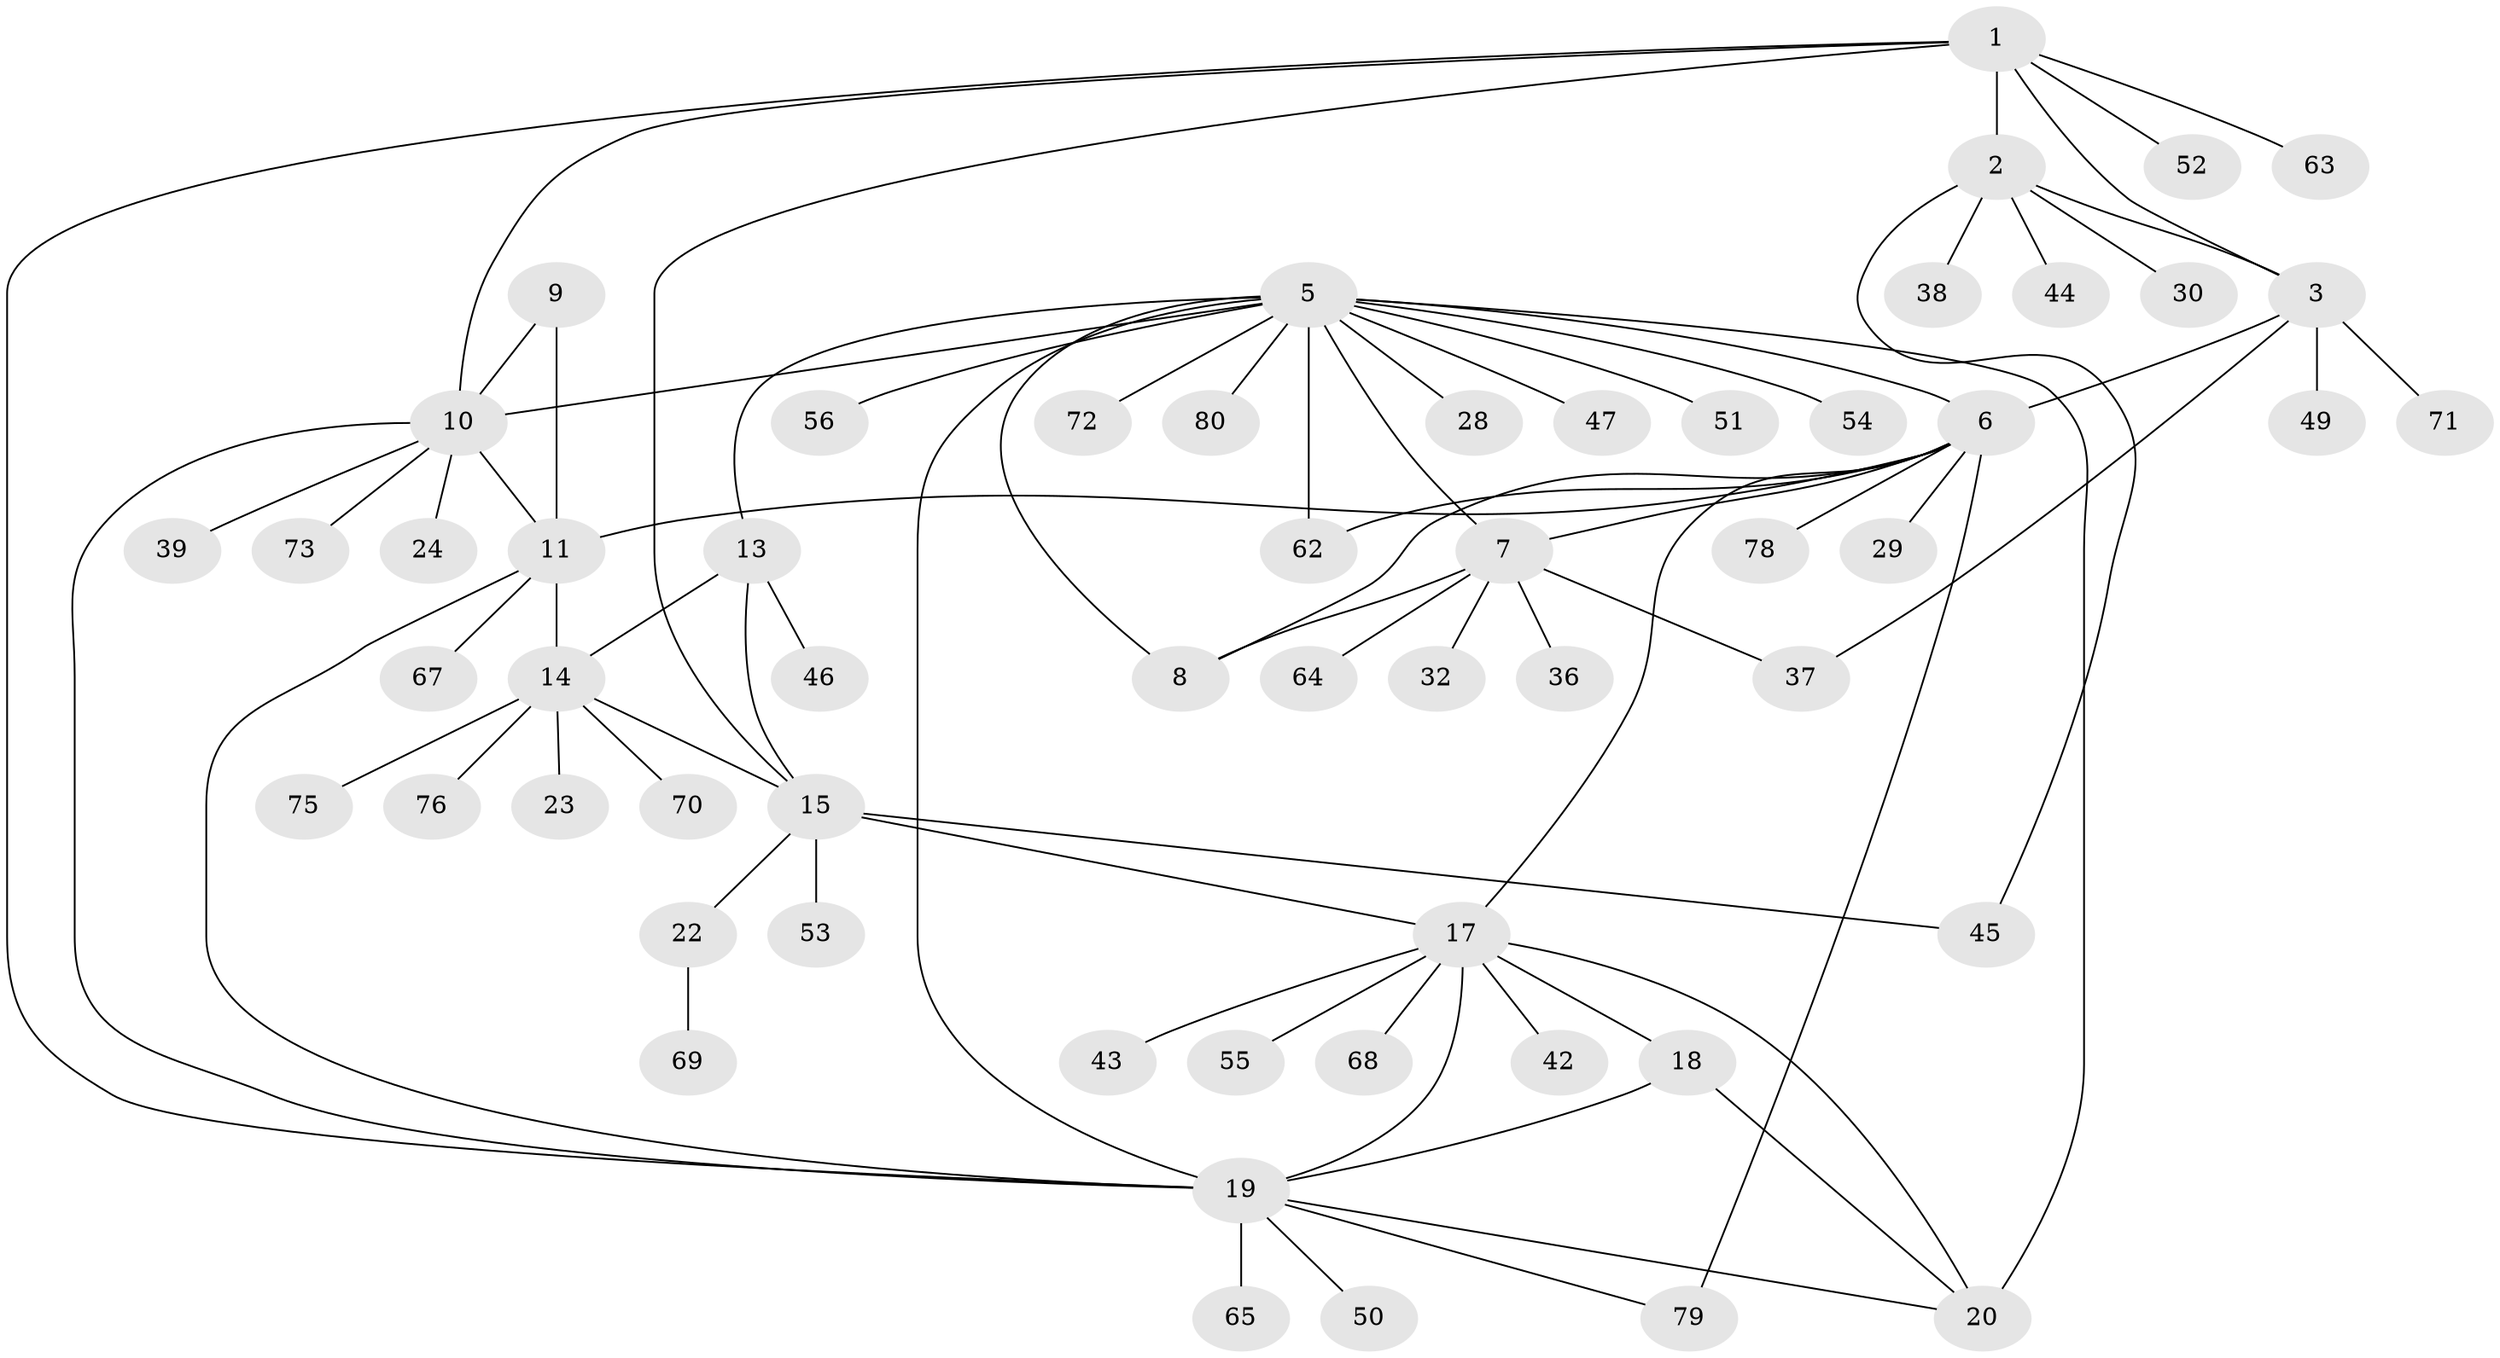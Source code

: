 // original degree distribution, {7: 0.025, 8: 0.0375, 4: 0.075, 14: 0.0125, 6: 0.0375, 10: 0.0375, 3: 0.0625, 9: 0.0125, 5: 0.0125, 1: 0.5625, 2: 0.125}
// Generated by graph-tools (version 1.1) at 2025/11/02/27/25 16:11:29]
// undirected, 58 vertices, 80 edges
graph export_dot {
graph [start="1"]
  node [color=gray90,style=filled];
  1 [super="+4"];
  2 [super="+41"];
  3 [super="+74"];
  5 [super="+25"];
  6 [super="+27"];
  7 [super="+21"];
  8 [super="+31"];
  9 [super="+26"];
  10 [super="+61"];
  11 [super="+12"];
  13 [super="+48"];
  14 [super="+16"];
  15 [super="+40"];
  17 [super="+33"];
  18 [super="+60"];
  19 [super="+35"];
  20 [super="+66"];
  22 [super="+57"];
  23;
  24;
  28 [super="+58"];
  29;
  30 [super="+77"];
  32 [super="+34"];
  36;
  37;
  38;
  39;
  42;
  43;
  44;
  45;
  46;
  47;
  49;
  50;
  51 [super="+59"];
  52;
  53;
  54;
  55;
  56;
  62;
  63;
  64;
  65;
  67;
  68;
  69;
  70;
  71;
  72;
  73;
  75;
  76;
  78;
  79;
  80;
  1 -- 2 [weight=2];
  1 -- 3 [weight=2];
  1 -- 10;
  1 -- 19;
  1 -- 52;
  1 -- 63;
  1 -- 15;
  2 -- 3;
  2 -- 30;
  2 -- 38;
  2 -- 44;
  2 -- 45;
  3 -- 6;
  3 -- 37;
  3 -- 49;
  3 -- 71;
  5 -- 6;
  5 -- 7;
  5 -- 8;
  5 -- 13;
  5 -- 19;
  5 -- 28;
  5 -- 47;
  5 -- 51;
  5 -- 54;
  5 -- 56;
  5 -- 62;
  5 -- 80;
  5 -- 20;
  5 -- 72;
  5 -- 10;
  6 -- 7;
  6 -- 8;
  6 -- 11;
  6 -- 78;
  6 -- 79;
  6 -- 62;
  6 -- 17;
  6 -- 29;
  7 -- 8;
  7 -- 36;
  7 -- 37;
  7 -- 32;
  7 -- 64;
  9 -- 10;
  9 -- 11 [weight=2];
  10 -- 11 [weight=2];
  10 -- 24;
  10 -- 39;
  10 -- 73;
  10 -- 19;
  11 -- 19;
  11 -- 67;
  11 -- 14;
  13 -- 14 [weight=2];
  13 -- 15;
  13 -- 46;
  14 -- 15 [weight=2];
  14 -- 23;
  14 -- 70;
  14 -- 75;
  14 -- 76;
  15 -- 17;
  15 -- 22;
  15 -- 45;
  15 -- 53;
  17 -- 18;
  17 -- 19;
  17 -- 20;
  17 -- 42;
  17 -- 43;
  17 -- 55;
  17 -- 68;
  18 -- 19;
  18 -- 20;
  19 -- 20;
  19 -- 50;
  19 -- 65 [weight=2];
  19 -- 79;
  22 -- 69;
}
